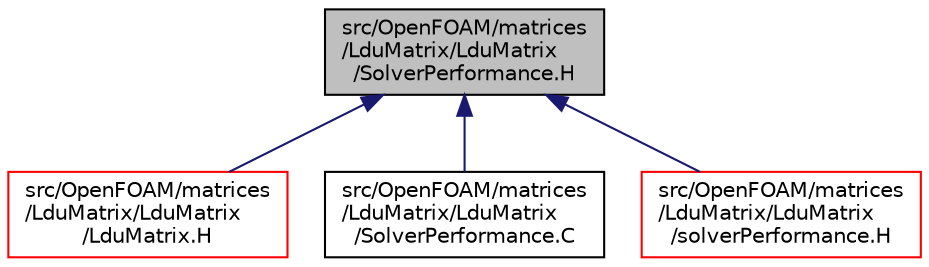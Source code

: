 digraph "src/OpenFOAM/matrices/LduMatrix/LduMatrix/SolverPerformance.H"
{
  bgcolor="transparent";
  edge [fontname="Helvetica",fontsize="10",labelfontname="Helvetica",labelfontsize="10"];
  node [fontname="Helvetica",fontsize="10",shape=record];
  Node1 [label="src/OpenFOAM/matrices\l/LduMatrix/LduMatrix\l/SolverPerformance.H",height=0.2,width=0.4,color="black", fillcolor="grey75", style="filled", fontcolor="black"];
  Node1 -> Node2 [dir="back",color="midnightblue",fontsize="10",style="solid",fontname="Helvetica"];
  Node2 [label="src/OpenFOAM/matrices\l/LduMatrix/LduMatrix\l/LduMatrix.H",height=0.2,width=0.4,color="red",URL="$a08468.html"];
  Node1 -> Node3 [dir="back",color="midnightblue",fontsize="10",style="solid",fontname="Helvetica"];
  Node3 [label="src/OpenFOAM/matrices\l/LduMatrix/LduMatrix\l/SolverPerformance.C",height=0.2,width=0.4,color="black",URL="$a08485.html"];
  Node1 -> Node4 [dir="back",color="midnightblue",fontsize="10",style="solid",fontname="Helvetica"];
  Node4 [label="src/OpenFOAM/matrices\l/LduMatrix/LduMatrix\l/solverPerformance.H",height=0.2,width=0.4,color="red",URL="$a08486.html"];
}
